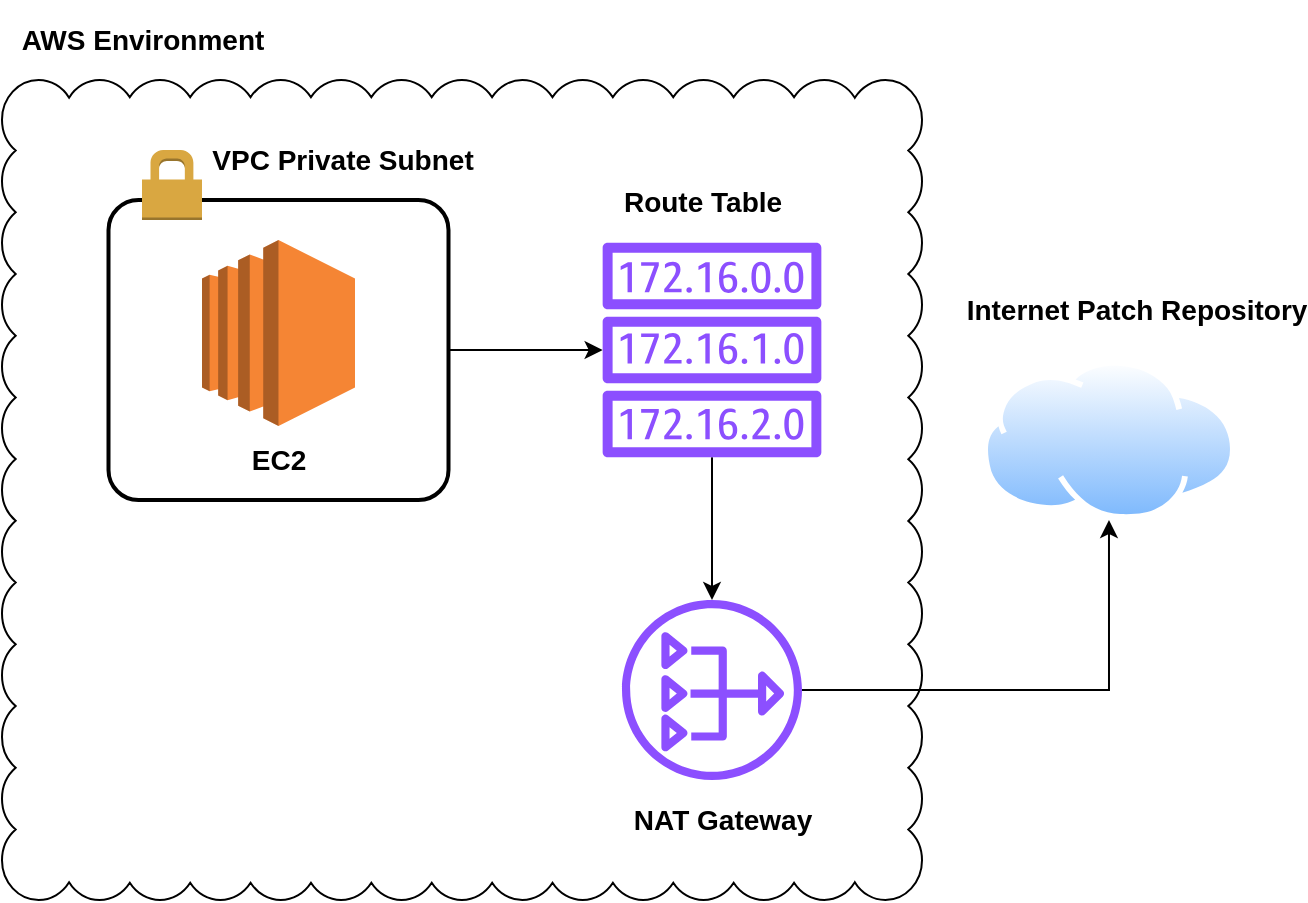 <mxfile version="24.5.4" type="github">
  <diagram name="Page-1" id="5IOn9g5Ky148nhXx7qe2">
    <mxGraphModel dx="899" dy="506" grid="1" gridSize="10" guides="1" tooltips="1" connect="1" arrows="1" fold="1" page="1" pageScale="1" pageWidth="827" pageHeight="1169" math="0" shadow="0">
      <root>
        <mxCell id="0" />
        <mxCell id="1" parent="0" />
        <mxCell id="kCAM51jKfqW4xpoeL-iZ-2" value="" style="whiteSpace=wrap;html=1;shape=mxgraph.basic.cloud_rect" vertex="1" parent="1">
          <mxGeometry x="120" y="40" width="460" height="410" as="geometry" />
        </mxCell>
        <mxCell id="50Gv5OhbThJx_HmFxc46-1" value="" style="outlineConnect=0;dashed=0;verticalLabelPosition=bottom;verticalAlign=top;align=center;html=1;shape=mxgraph.aws3.ec2;fillColor=#F58534;gradientColor=none;" parent="1" vertex="1">
          <mxGeometry x="220" y="120" width="76.5" height="93" as="geometry" />
        </mxCell>
        <mxCell id="50Gv5OhbThJx_HmFxc46-9" style="edgeStyle=orthogonalEdgeStyle;rounded=0;orthogonalLoop=1;jettySize=auto;html=1;entryX=0.5;entryY=1;entryDx=0;entryDy=0;" parent="1" source="50Gv5OhbThJx_HmFxc46-2" target="50Gv5OhbThJx_HmFxc46-5" edge="1">
          <mxGeometry relative="1" as="geometry" />
        </mxCell>
        <mxCell id="50Gv5OhbThJx_HmFxc46-2" value="" style="sketch=0;outlineConnect=0;fontColor=#232F3E;gradientColor=none;fillColor=#8C4FFF;strokeColor=none;dashed=0;verticalLabelPosition=bottom;verticalAlign=top;align=center;html=1;fontSize=12;fontStyle=0;aspect=fixed;pointerEvents=1;shape=mxgraph.aws4.nat_gateway;" parent="1" vertex="1">
          <mxGeometry x="430" y="300" width="90" height="90" as="geometry" />
        </mxCell>
        <mxCell id="50Gv5OhbThJx_HmFxc46-3" value="" style="rounded=1;arcSize=10;dashed=0;fillColor=none;gradientColor=none;strokeWidth=2;" parent="1" vertex="1">
          <mxGeometry x="173.25" y="100" width="170" height="150" as="geometry" />
        </mxCell>
        <mxCell id="50Gv5OhbThJx_HmFxc46-4" value="" style="dashed=0;html=1;shape=mxgraph.aws3.permissions;fillColor=#D9A741;gradientColor=none;dashed=0;" parent="1" vertex="1">
          <mxGeometry x="190" y="75" width="30" height="35" as="geometry" />
        </mxCell>
        <mxCell id="50Gv5OhbThJx_HmFxc46-7" style="edgeStyle=orthogonalEdgeStyle;rounded=0;orthogonalLoop=1;jettySize=auto;html=1;exitX=1;exitY=0.5;exitDx=0;exitDy=0;" parent="1" source="50Gv5OhbThJx_HmFxc46-3" target="50Gv5OhbThJx_HmFxc46-6" edge="1">
          <mxGeometry relative="1" as="geometry" />
        </mxCell>
        <mxCell id="50Gv5OhbThJx_HmFxc46-5" value="" style="image;aspect=fixed;perimeter=ellipsePerimeter;html=1;align=center;shadow=0;dashed=0;spacingTop=3;image=img/lib/active_directory/internet_cloud.svg;" parent="1" vertex="1">
          <mxGeometry x="610" y="180" width="126.98" height="80" as="geometry" />
        </mxCell>
        <mxCell id="50Gv5OhbThJx_HmFxc46-8" style="edgeStyle=orthogonalEdgeStyle;rounded=0;orthogonalLoop=1;jettySize=auto;html=1;" parent="1" source="50Gv5OhbThJx_HmFxc46-6" target="50Gv5OhbThJx_HmFxc46-2" edge="1">
          <mxGeometry relative="1" as="geometry" />
        </mxCell>
        <mxCell id="50Gv5OhbThJx_HmFxc46-6" value="" style="sketch=0;outlineConnect=0;fontColor=#232F3E;gradientColor=none;fillColor=#8C4FFF;strokeColor=none;dashed=0;verticalLabelPosition=bottom;verticalAlign=top;align=center;html=1;fontSize=12;fontStyle=0;aspect=fixed;pointerEvents=1;shape=mxgraph.aws4.route_table;" parent="1" vertex="1">
          <mxGeometry x="420" y="121.41" width="110" height="107.18" as="geometry" />
        </mxCell>
        <mxCell id="50Gv5OhbThJx_HmFxc46-10" value="VPC Private Subnet" style="text;strokeColor=none;fillColor=none;html=1;fontSize=14;fontStyle=1;verticalAlign=middle;align=center;" parent="1" vertex="1">
          <mxGeometry x="240" y="60" width="100" height="40" as="geometry" />
        </mxCell>
        <mxCell id="50Gv5OhbThJx_HmFxc46-11" value="NAT Gateway" style="text;strokeColor=none;fillColor=none;html=1;fontSize=14;fontStyle=1;verticalAlign=middle;align=center;" parent="1" vertex="1">
          <mxGeometry x="430" y="390" width="100" height="40" as="geometry" />
        </mxCell>
        <mxCell id="50Gv5OhbThJx_HmFxc46-12" value="Route Table" style="text;strokeColor=none;fillColor=none;html=1;fontSize=14;fontStyle=1;verticalAlign=middle;align=center;" parent="1" vertex="1">
          <mxGeometry x="420" y="81.41" width="100" height="40" as="geometry" />
        </mxCell>
        <mxCell id="50Gv5OhbThJx_HmFxc46-13" value="Internet Patch Repository" style="text;strokeColor=none;fillColor=none;html=1;fontSize=14;fontStyle=1;verticalAlign=middle;align=center;" parent="1" vertex="1">
          <mxGeometry x="623.49" y="130" width="126.51" height="50" as="geometry" />
        </mxCell>
        <mxCell id="50Gv5OhbThJx_HmFxc46-14" value="EC2" style="text;strokeColor=none;fillColor=none;html=1;fontSize=14;fontStyle=1;verticalAlign=middle;align=center;" parent="1" vertex="1">
          <mxGeometry x="208.25" y="210" width="100" height="40" as="geometry" />
        </mxCell>
        <mxCell id="kCAM51jKfqW4xpoeL-iZ-3" value="AWS Environment" style="text;strokeColor=none;fillColor=none;html=1;fontSize=14;fontStyle=1;verticalAlign=middle;align=center;" vertex="1" parent="1">
          <mxGeometry x="140" width="100" height="40" as="geometry" />
        </mxCell>
      </root>
    </mxGraphModel>
  </diagram>
</mxfile>
